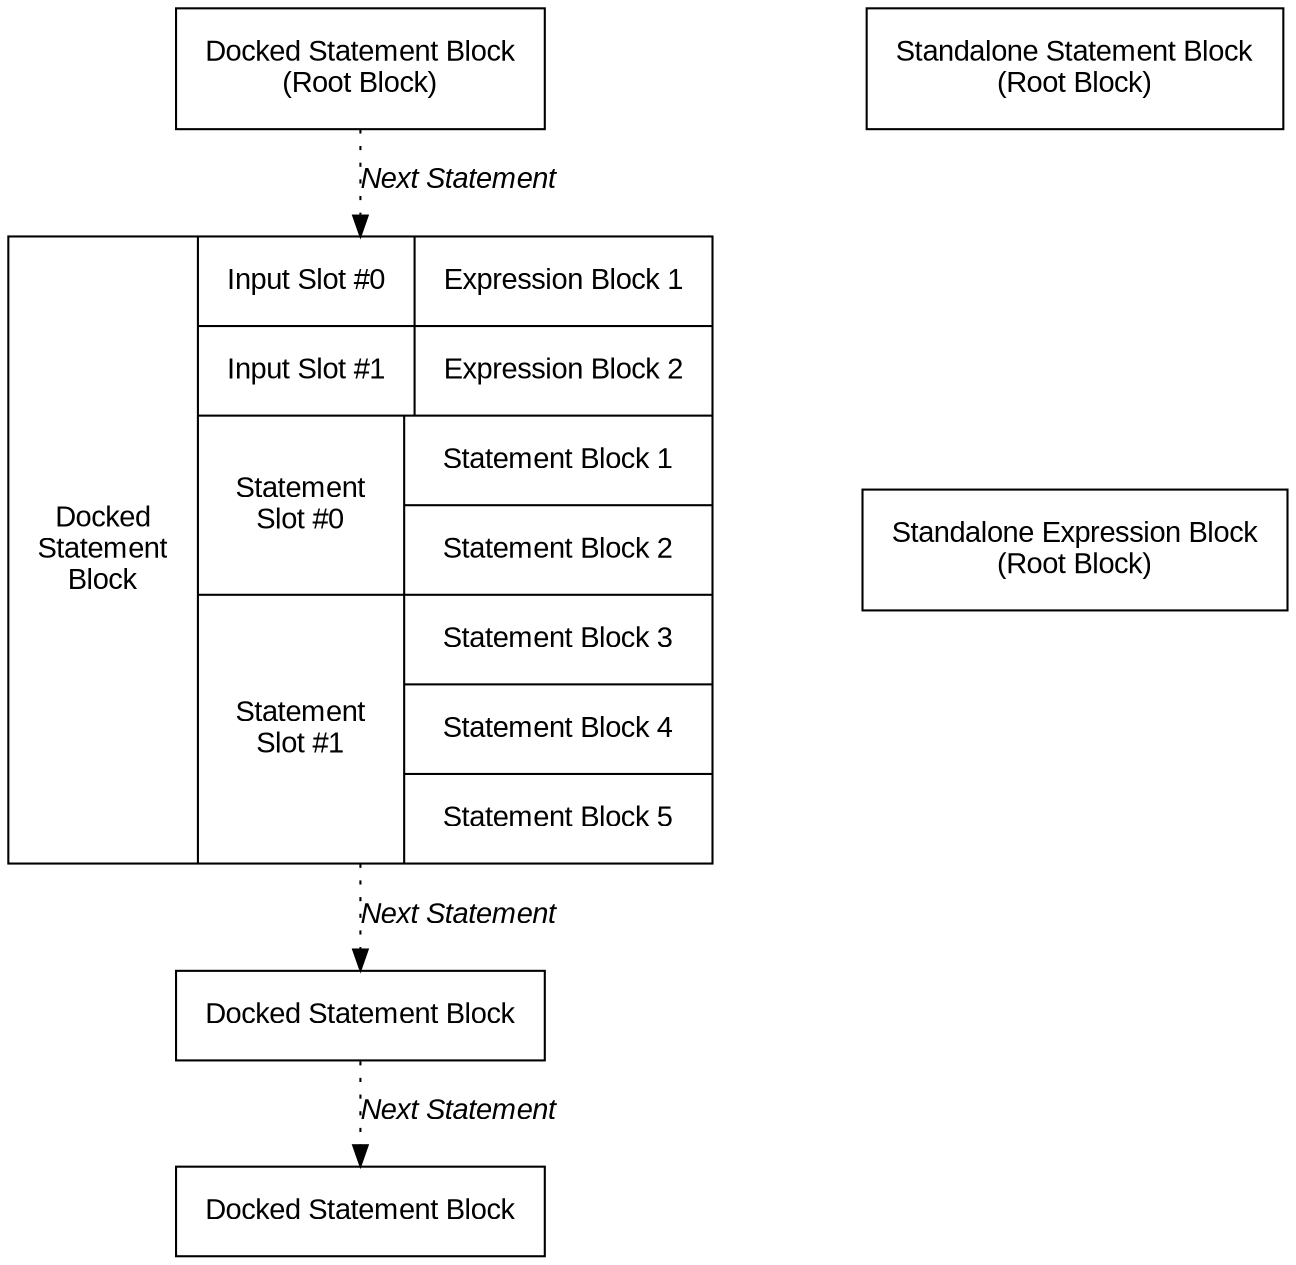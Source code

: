 // Copyright 2021-2022 The SeedV Lab.
//
// Licensed under the Apache License, Version 2.0 (the "License");
// you may not use this file except in compliance with the License.
// You may obtain a copy of the License at
//
//     http://www.apache.org/licenses/LICENSE-2.0
//
// Unless required by applicable law or agreed to in writing, software
// distributed under the License is distributed on an "AS IS" BASIS,
// WITHOUT WARRANTIES OR CONDITIONS OF ANY KIND, either express or implied.
// See the License for the specific language governing permissions and
// limitations under the License.

strict digraph SeedBlockInterModuleView {

    compound = true
    concentrate = true
    newrank = true
    fontname = "Arial"

    graph [
        nodesep="1"
    ]

    node [
        fontname = "Arial"
        margin = 0.2
        shape = box
    ]

    edge [
        fontname = "Arial"
    ]

    Docked1 [
        label = "Docked Statement Block\n(Root Block)"
    ]

    Docked2 [
        shape = record
        label = "Docked\nStatement\nBlock | { " +
                "{ Input Slot #0 | Expression Block 1 } | " +
                "{ Input Slot #1 | Expression Block 2 } | " +
                "{ Statement\nSlot #0 | " +
                "{ Statement Block 1 | Statement Block 2 } } | " +
                "{ Statement\nSlot #1 | " +
                "{ Statement Block 3 | Statement Block 4 | " +
                "Statement Block 5 } } }"
    ]

    Docked3 [
        label = "Docked Statement Block"
    ]

    Docked4 [
        label = "Docked Statement Block"
    ]

    StandaloneStatement [
        label = "Standalone Statement Block\n(Root Block)"
    ]

    StandaloneExpression [
        label = "Standalone Expression Block\n(Root Block)"
    ]

    Docked1 -> Docked2 [ style = dotted label = <<i>Next Statement</i>> ]
    Docked2 -> Docked3 [ style = dotted label = <<i>Next Statement</i>> ]
    Docked3 -> Docked4 [ style = dotted label = <<i>Next Statement</i>> ]

    StandaloneStatement -> StandaloneExpression [
        style = invisible arrowhead = none arrowtail = none
    ]

}
